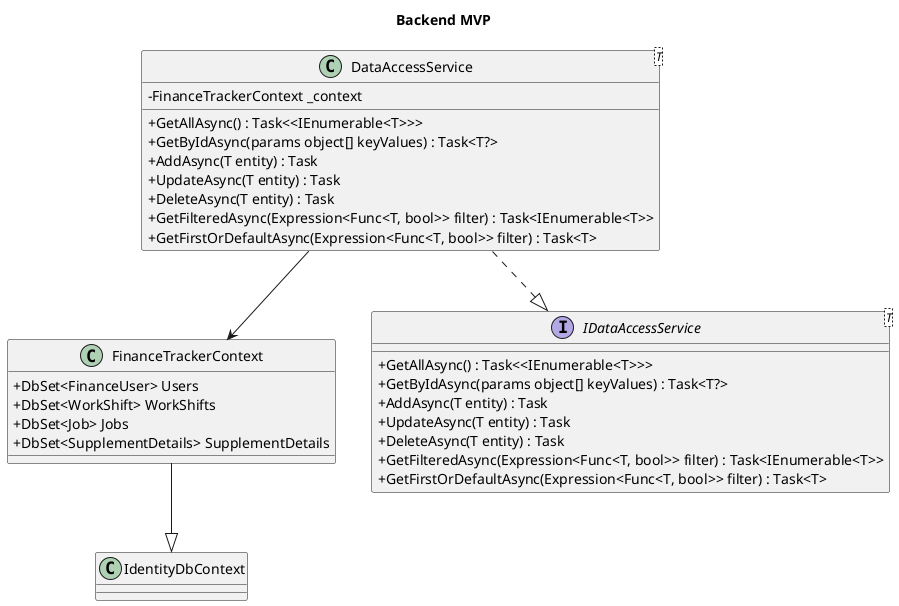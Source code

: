 @startuml
skinparam classAttributeIconSize 0
title Backend MVP

class FinanceTrackerContext {
    + DbSet<FinanceUser> Users
    + DbSet<WorkShift> WorkShifts
    + DbSet<Job> Jobs
    + DbSet<SupplementDetails> SupplementDetails
}

interface IDataAccessService<T> {
    + GetAllAsync() : Task<<IEnumerable<T>>>
    + GetByIdAsync(params object[] keyValues) : Task<T?>
    + AddAsync(T entity) : Task
    + UpdateAsync(T entity) : Task
    + DeleteAsync(T entity) : Task
    + GetFilteredAsync(Expression<Func<T, bool>> filter) : Task<IEnumerable<T>>
    + GetFirstOrDefaultAsync(Expression<Func<T, bool>> filter) : Task<T>
}

class DataAccessService<T> {
    - FinanceTrackerContext _context
    + GetAllAsync() : Task<<IEnumerable<T>>>
    + GetByIdAsync(params object[] keyValues) : Task<T?>
    + AddAsync(T entity) : Task
    + UpdateAsync(T entity) : Task
    + DeleteAsync(T entity) : Task
    + GetFilteredAsync(Expression<Func<T, bool>> filter) : Task<IEnumerable<T>>
    + GetFirstOrDefaultAsync(Expression<Func<T, bool>> filter) : Task<T>
}

class IdentityDbContext {
}


FinanceTrackerContext --|> IdentityDbContext 
DataAccessService --> FinanceTrackerContext
DataAccessService ..|> IDataAccessService 

@enduml
